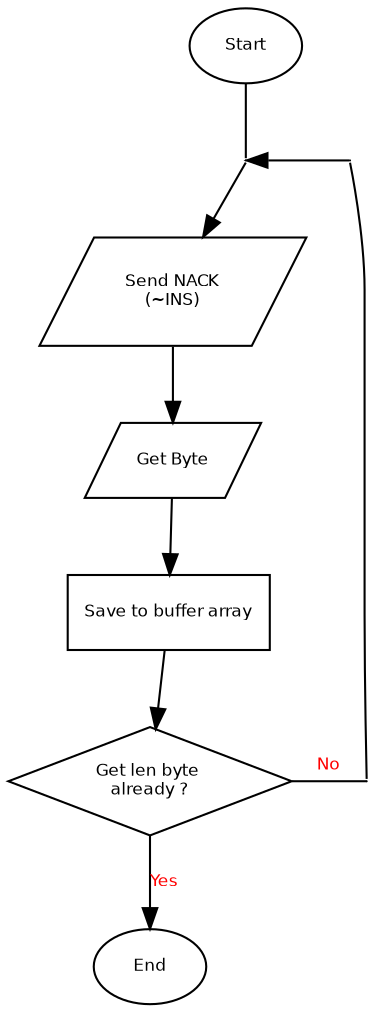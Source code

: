 digraph Flow_GetData {

 node [
         fontname = "Bitstream Vera Sans"
         fontsize = 8
         shape = "record"
     ]

 edge [
         fontname = "Bitstream Vera Sans"
         fontsize = 8
         fontcolor = "Red"
     ]

// all blocks
start [label="Start", shape="oval"];
send_nack [label="Send NACK\n(~INS)", shape="parallelogram"]
get_byte [label="Get Byte", shape="parallelogram"]
save_byte [label="Save to buffer array", shape="box"]
check_len [label="Get len byte \nalready ?", shape="diamond"]
end [label="End", shape="oval"];

// relations
/* start -> send_nack; */
d0 [width=0, shape="point", label="."];
start -> d0 [arrowhead=none]
d0 -> send_nack
send_nack -> get_byte;
get_byte -> save_byte;
save_byte -> check_len;
/* check_len -> send_nack [label="No", constraint=false, tailport=e, headport=e]; */
d1 [width=0, shape="point", label="."];
d2 [width=0, shape="point", label="."];
d1 -> d2 [dir=back, arrowtail=none]
{rank=same; d0 -> d1 [dir=back];}
{rank=same; check_len -> d2 [arrowhead=none, label="No"];}
check_len -> end [label="Yes"];

}
